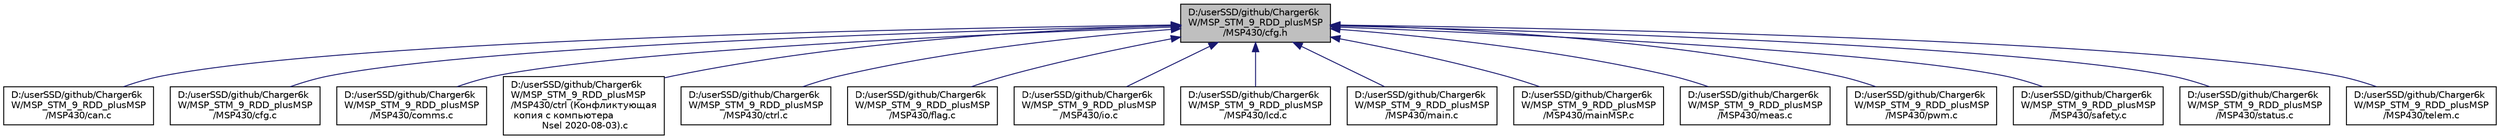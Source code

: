 digraph "D:/userSSD/github/Charger6kW/MSP_STM_9_RDD_plusMSP/MSP430/cfg.h"
{
 // LATEX_PDF_SIZE
  edge [fontname="Helvetica",fontsize="10",labelfontname="Helvetica",labelfontsize="10"];
  node [fontname="Helvetica",fontsize="10",shape=record];
  Node1 [label="D:/userSSD/github/Charger6k\lW/MSP_STM_9_RDD_plusMSP\l/MSP430/cfg.h",height=0.2,width=0.4,color="black", fillcolor="grey75", style="filled", fontcolor="black",tooltip=" "];
  Node1 -> Node2 [dir="back",color="midnightblue",fontsize="10",style="solid",fontname="Helvetica"];
  Node2 [label="D:/userSSD/github/Charger6k\lW/MSP_STM_9_RDD_plusMSP\l/MSP430/can.c",height=0.2,width=0.4,color="black", fillcolor="white", style="filled",URL="$can_8c.html",tooltip=" "];
  Node1 -> Node3 [dir="back",color="midnightblue",fontsize="10",style="solid",fontname="Helvetica"];
  Node3 [label="D:/userSSD/github/Charger6k\lW/MSP_STM_9_RDD_plusMSP\l/MSP430/cfg.c",height=0.2,width=0.4,color="black", fillcolor="white", style="filled",URL="$cfg_8c.html",tooltip=" "];
  Node1 -> Node4 [dir="back",color="midnightblue",fontsize="10",style="solid",fontname="Helvetica"];
  Node4 [label="D:/userSSD/github/Charger6k\lW/MSP_STM_9_RDD_plusMSP\l/MSP430/comms.c",height=0.2,width=0.4,color="black", fillcolor="white", style="filled",URL="$comms_8c.html",tooltip=" "];
  Node1 -> Node5 [dir="back",color="midnightblue",fontsize="10",style="solid",fontname="Helvetica"];
  Node5 [label="D:/userSSD/github/Charger6k\lW/MSP_STM_9_RDD_plusMSP\l/MSP430/ctrl (Конфликтующая\l копия с компьютера\l Nsel 2020-08-03).c",height=0.2,width=0.4,color="black", fillcolor="white", style="filled",URL="$ctrl_01_07_xD0_x9A_xD0_xBE_xD0_xBD_xD1_x84_xD0_xBB_xD0_xB8_xD0_xBA_xD1_x82_xD1_x83_xD1_x8E_xD1_x289479354af9cbc005bd3481d783ccac.html",tooltip=" "];
  Node1 -> Node6 [dir="back",color="midnightblue",fontsize="10",style="solid",fontname="Helvetica"];
  Node6 [label="D:/userSSD/github/Charger6k\lW/MSP_STM_9_RDD_plusMSP\l/MSP430/ctrl.c",height=0.2,width=0.4,color="black", fillcolor="white", style="filled",URL="$ctrl_8c.html",tooltip=" "];
  Node1 -> Node7 [dir="back",color="midnightblue",fontsize="10",style="solid",fontname="Helvetica"];
  Node7 [label="D:/userSSD/github/Charger6k\lW/MSP_STM_9_RDD_plusMSP\l/MSP430/flag.c",height=0.2,width=0.4,color="black", fillcolor="white", style="filled",URL="$flag_8c.html",tooltip=" "];
  Node1 -> Node8 [dir="back",color="midnightblue",fontsize="10",style="solid",fontname="Helvetica"];
  Node8 [label="D:/userSSD/github/Charger6k\lW/MSP_STM_9_RDD_plusMSP\l/MSP430/io.c",height=0.2,width=0.4,color="black", fillcolor="white", style="filled",URL="$io_8c.html",tooltip=" "];
  Node1 -> Node9 [dir="back",color="midnightblue",fontsize="10",style="solid",fontname="Helvetica"];
  Node9 [label="D:/userSSD/github/Charger6k\lW/MSP_STM_9_RDD_plusMSP\l/MSP430/lcd.c",height=0.2,width=0.4,color="black", fillcolor="white", style="filled",URL="$lcd_8c.html",tooltip=" "];
  Node1 -> Node10 [dir="back",color="midnightblue",fontsize="10",style="solid",fontname="Helvetica"];
  Node10 [label="D:/userSSD/github/Charger6k\lW/MSP_STM_9_RDD_plusMSP\l/MSP430/main.c",height=0.2,width=0.4,color="black", fillcolor="white", style="filled",URL="$main_8c.html",tooltip=" "];
  Node1 -> Node11 [dir="back",color="midnightblue",fontsize="10",style="solid",fontname="Helvetica"];
  Node11 [label="D:/userSSD/github/Charger6k\lW/MSP_STM_9_RDD_plusMSP\l/MSP430/mainMSP.c",height=0.2,width=0.4,color="black", fillcolor="white", style="filled",URL="$main_m_s_p_8c.html",tooltip=" "];
  Node1 -> Node12 [dir="back",color="midnightblue",fontsize="10",style="solid",fontname="Helvetica"];
  Node12 [label="D:/userSSD/github/Charger6k\lW/MSP_STM_9_RDD_plusMSP\l/MSP430/meas.c",height=0.2,width=0.4,color="black", fillcolor="white", style="filled",URL="$meas_8c.html",tooltip=" "];
  Node1 -> Node13 [dir="back",color="midnightblue",fontsize="10",style="solid",fontname="Helvetica"];
  Node13 [label="D:/userSSD/github/Charger6k\lW/MSP_STM_9_RDD_plusMSP\l/MSP430/pwm.c",height=0.2,width=0.4,color="black", fillcolor="white", style="filled",URL="$pwm_8c.html",tooltip=" "];
  Node1 -> Node14 [dir="back",color="midnightblue",fontsize="10",style="solid",fontname="Helvetica"];
  Node14 [label="D:/userSSD/github/Charger6k\lW/MSP_STM_9_RDD_plusMSP\l/MSP430/safety.c",height=0.2,width=0.4,color="black", fillcolor="white", style="filled",URL="$safety_8c.html",tooltip=" "];
  Node1 -> Node15 [dir="back",color="midnightblue",fontsize="10",style="solid",fontname="Helvetica"];
  Node15 [label="D:/userSSD/github/Charger6k\lW/MSP_STM_9_RDD_plusMSP\l/MSP430/status.c",height=0.2,width=0.4,color="black", fillcolor="white", style="filled",URL="$status_8c.html",tooltip=" "];
  Node1 -> Node16 [dir="back",color="midnightblue",fontsize="10",style="solid",fontname="Helvetica"];
  Node16 [label="D:/userSSD/github/Charger6k\lW/MSP_STM_9_RDD_plusMSP\l/MSP430/telem.c",height=0.2,width=0.4,color="black", fillcolor="white", style="filled",URL="$telem_8c.html",tooltip=" "];
}
